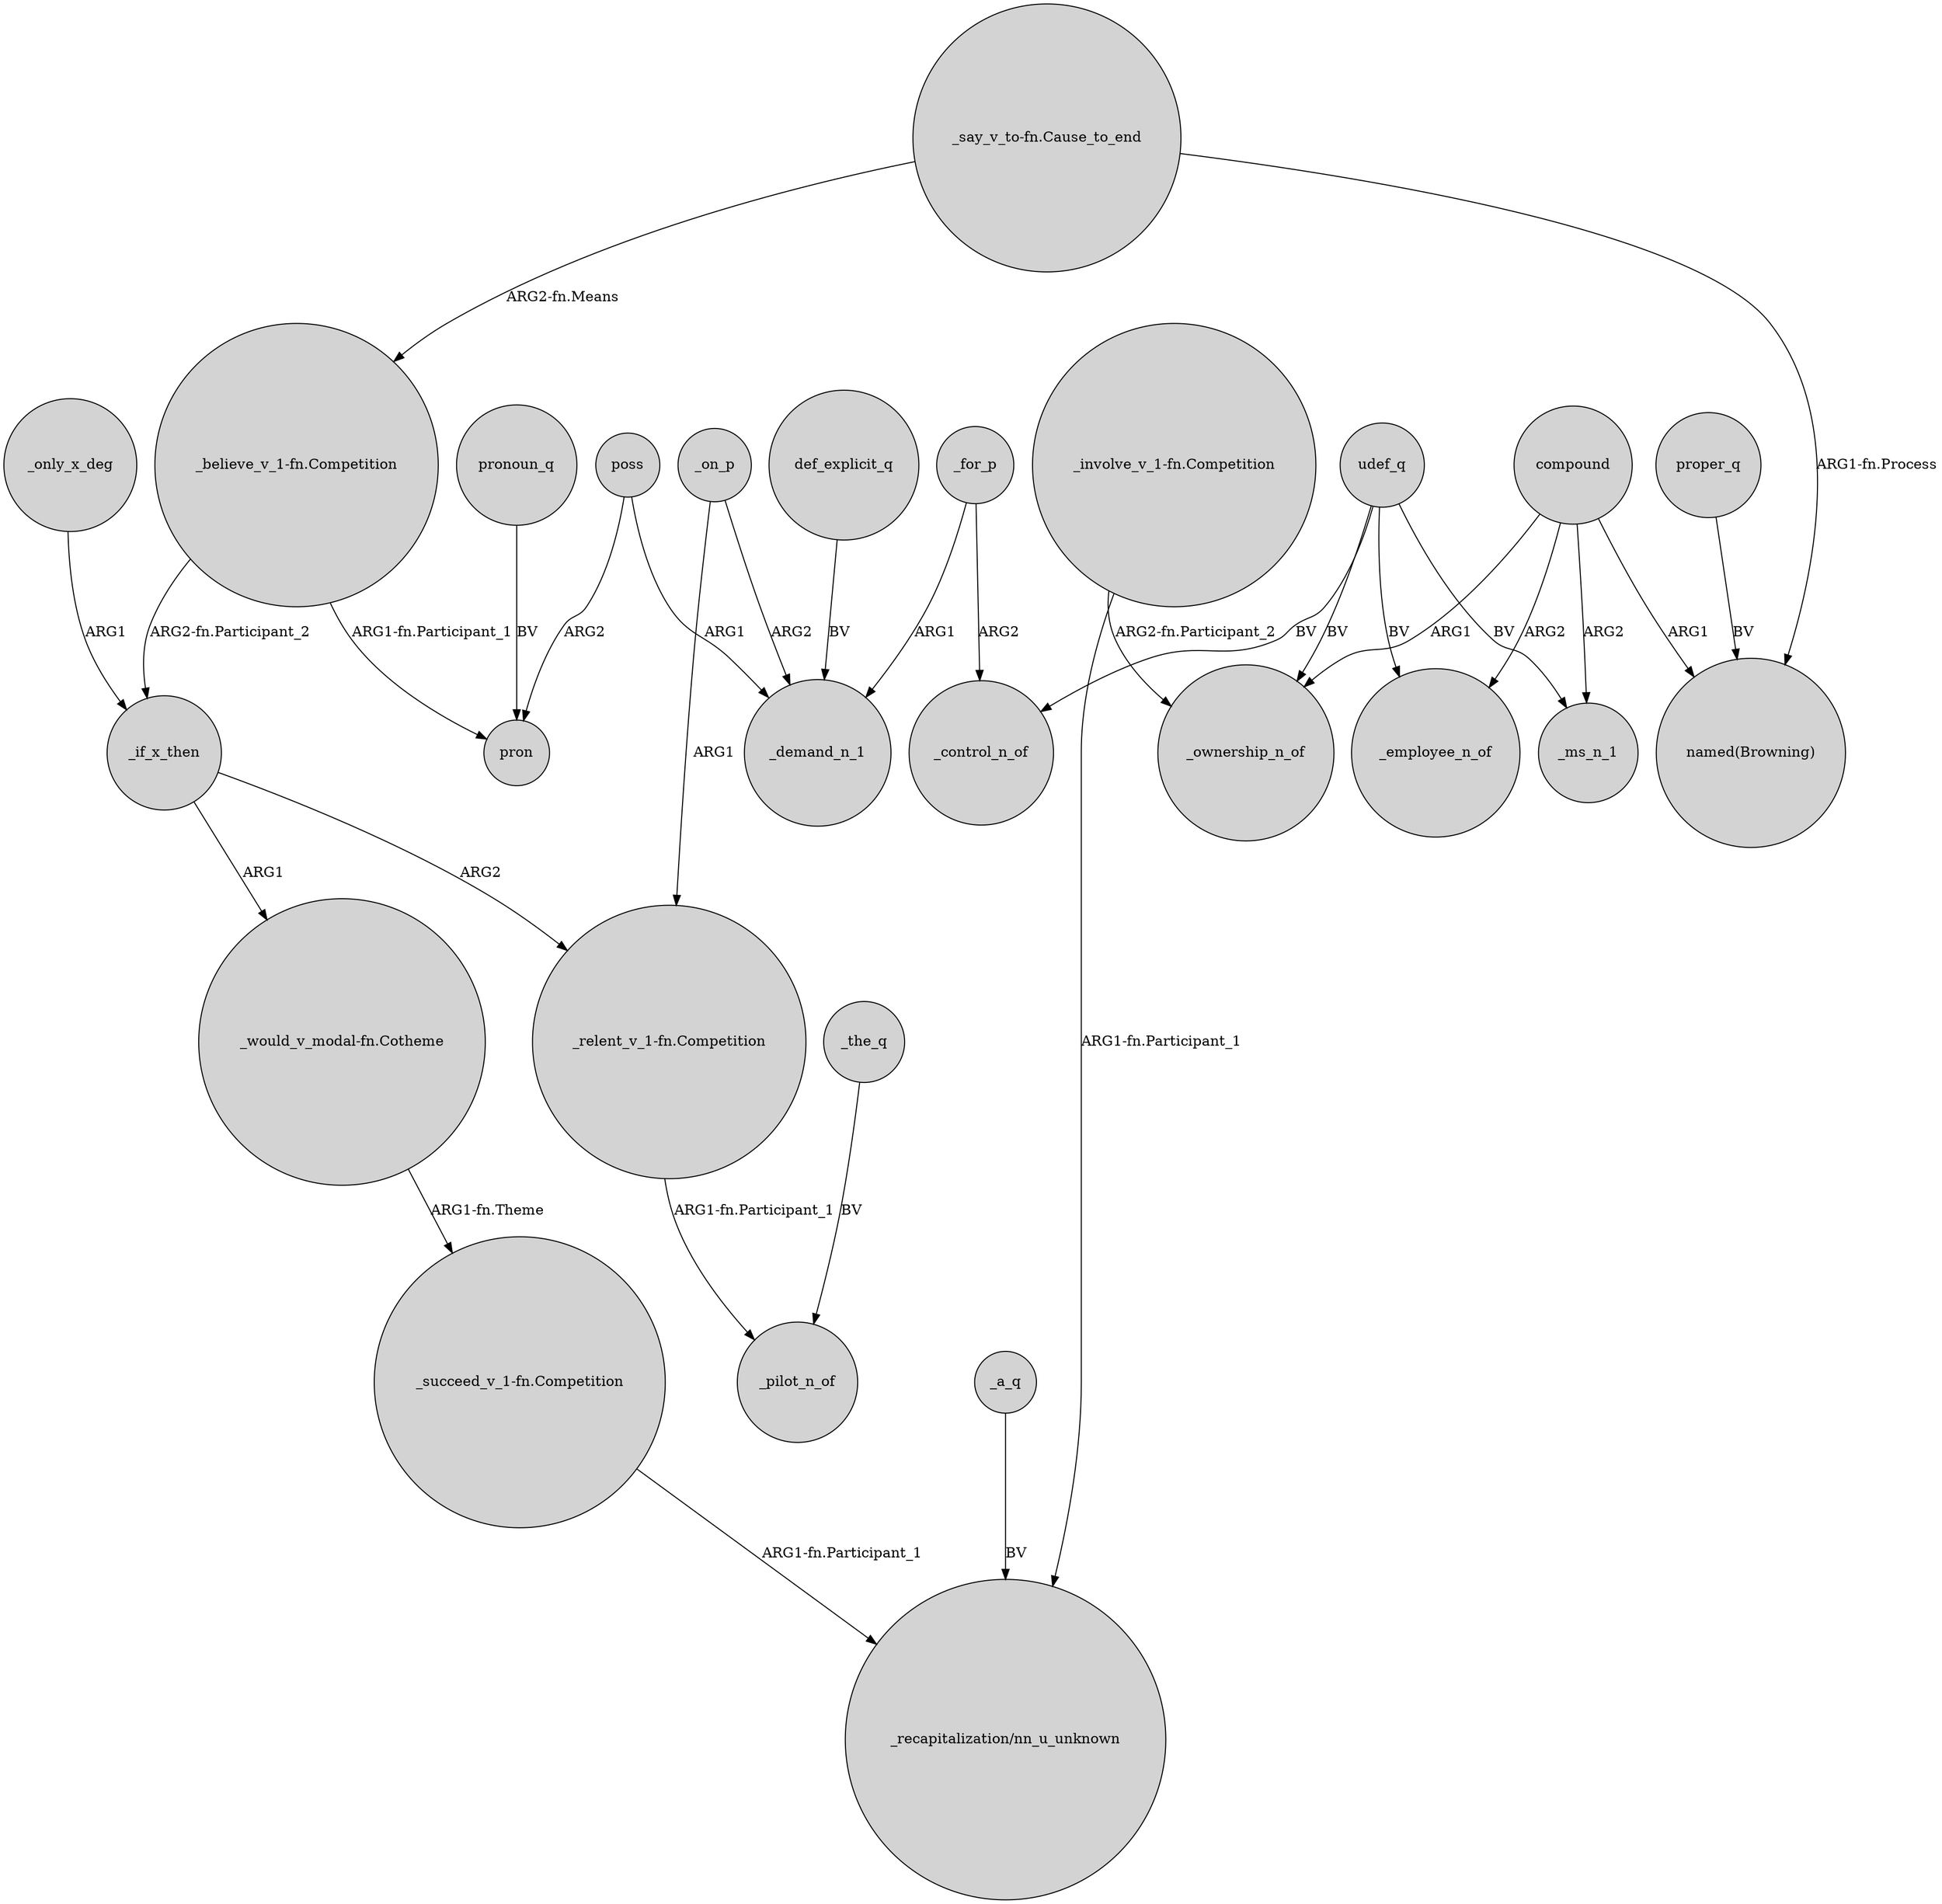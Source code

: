 digraph {
	node [shape=circle style=filled]
	_on_p -> "_relent_v_1-fn.Competition" [label=ARG1]
	_for_p -> _demand_n_1 [label=ARG1]
	udef_q -> _control_n_of [label=BV]
	compound -> _ownership_n_of [label=ARG1]
	compound -> _ms_n_1 [label=ARG2]
	"_involve_v_1-fn.Competition" -> "_recapitalization/nn_u_unknown" [label="ARG1-fn.Participant_1"]
	proper_q -> "named(Browning)" [label=BV]
	"_believe_v_1-fn.Competition" -> pron [label="ARG1-fn.Participant_1"]
	_a_q -> "_recapitalization/nn_u_unknown" [label=BV]
	"_relent_v_1-fn.Competition" -> _pilot_n_of [label="ARG1-fn.Participant_1"]
	"_say_v_to-fn.Cause_to_end" -> "named(Browning)" [label="ARG1-fn.Process"]
	udef_q -> _ownership_n_of [label=BV]
	pronoun_q -> pron [label=BV]
	"_involve_v_1-fn.Competition" -> _ownership_n_of [label="ARG2-fn.Participant_2"]
	_for_p -> _control_n_of [label=ARG2]
	poss -> pron [label=ARG2]
	"_would_v_modal-fn.Cotheme" -> "_succeed_v_1-fn.Competition" [label="ARG1-fn.Theme"]
	def_explicit_q -> _demand_n_1 [label=BV]
	compound -> "named(Browning)" [label=ARG1]
	poss -> _demand_n_1 [label=ARG1]
	_if_x_then -> "_would_v_modal-fn.Cotheme" [label=ARG1]
	udef_q -> _ms_n_1 [label=BV]
	_the_q -> _pilot_n_of [label=BV]
	_if_x_then -> "_relent_v_1-fn.Competition" [label=ARG2]
	compound -> _employee_n_of [label=ARG2]
	_only_x_deg -> _if_x_then [label=ARG1]
	"_say_v_to-fn.Cause_to_end" -> "_believe_v_1-fn.Competition" [label="ARG2-fn.Means"]
	"_succeed_v_1-fn.Competition" -> "_recapitalization/nn_u_unknown" [label="ARG1-fn.Participant_1"]
	udef_q -> _employee_n_of [label=BV]
	"_believe_v_1-fn.Competition" -> _if_x_then [label="ARG2-fn.Participant_2"]
	_on_p -> _demand_n_1 [label=ARG2]
}
